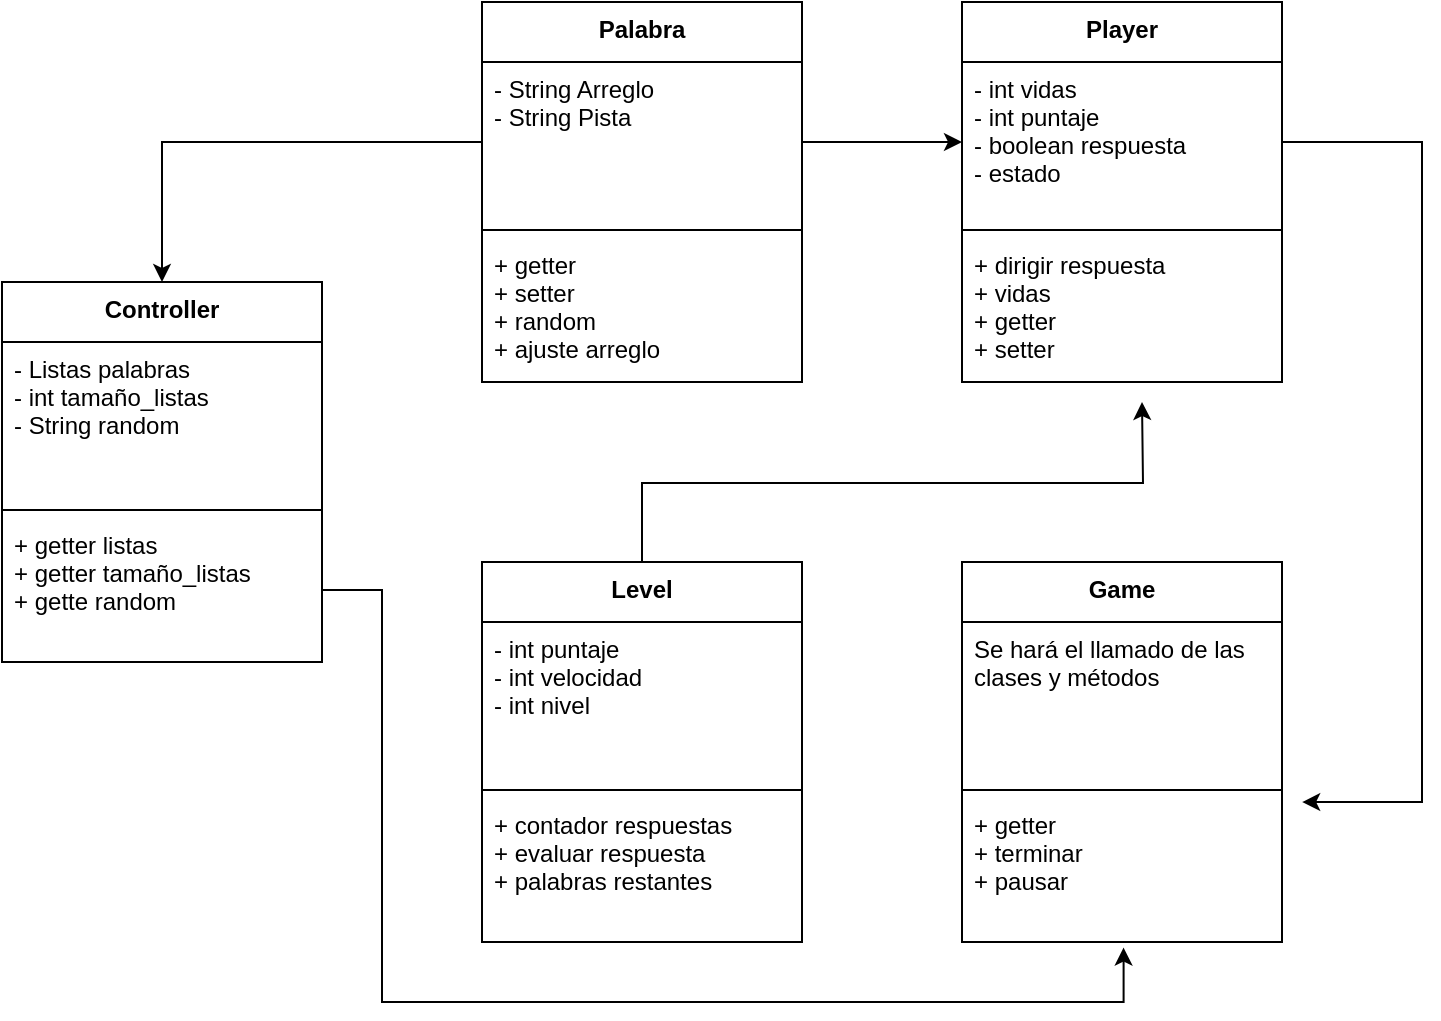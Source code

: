 <mxfile version="14.7.7" type="github">
  <diagram id="43w9GbheBngKeIiX0n0v" name="Page-1">
    <mxGraphModel dx="927" dy="536" grid="1" gridSize="10" guides="1" tooltips="1" connect="1" arrows="1" fold="1" page="1" pageScale="1" pageWidth="1200" pageHeight="1200" math="0" shadow="0">
      <root>
        <mxCell id="0" />
        <mxCell id="1" parent="0" />
        <mxCell id="Ikz4GJOv0Qn3u3sM7c4D-1" value="Palabra" style="swimlane;fontStyle=1;align=center;verticalAlign=top;childLayout=stackLayout;horizontal=1;startSize=30;horizontalStack=0;resizeParent=1;resizeParentMax=0;resizeLast=0;collapsible=1;marginBottom=0;" parent="1" vertex="1">
          <mxGeometry x="440" y="80" width="160" height="190" as="geometry" />
        </mxCell>
        <mxCell id="Ikz4GJOv0Qn3u3sM7c4D-2" value="- String Arreglo&#xa;- String Pista&#xa;&#xa;" style="text;strokeColor=none;fillColor=none;align=left;verticalAlign=top;spacingLeft=4;spacingRight=4;overflow=hidden;rotatable=0;points=[[0,0.5],[1,0.5]];portConstraint=eastwest;" parent="Ikz4GJOv0Qn3u3sM7c4D-1" vertex="1">
          <mxGeometry y="30" width="160" height="80" as="geometry" />
        </mxCell>
        <mxCell id="Ikz4GJOv0Qn3u3sM7c4D-3" value="" style="line;strokeWidth=1;fillColor=none;align=left;verticalAlign=middle;spacingTop=-1;spacingLeft=3;spacingRight=3;rotatable=0;labelPosition=right;points=[];portConstraint=eastwest;" parent="Ikz4GJOv0Qn3u3sM7c4D-1" vertex="1">
          <mxGeometry y="110" width="160" height="8" as="geometry" />
        </mxCell>
        <mxCell id="Ikz4GJOv0Qn3u3sM7c4D-4" value="+ getter&#xa;+ setter&#xa;+ random&#xa;+ ajuste arreglo" style="text;strokeColor=none;fillColor=none;align=left;verticalAlign=top;spacingLeft=4;spacingRight=4;overflow=hidden;rotatable=0;points=[[0,0.5],[1,0.5]];portConstraint=eastwest;" parent="Ikz4GJOv0Qn3u3sM7c4D-1" vertex="1">
          <mxGeometry y="118" width="160" height="72" as="geometry" />
        </mxCell>
        <mxCell id="Ikz4GJOv0Qn3u3sM7c4D-9" value="Player" style="swimlane;fontStyle=1;align=center;verticalAlign=top;childLayout=stackLayout;horizontal=1;startSize=30;horizontalStack=0;resizeParent=1;resizeParentMax=0;resizeLast=0;collapsible=1;marginBottom=0;" parent="1" vertex="1">
          <mxGeometry x="680" y="80" width="160" height="190" as="geometry" />
        </mxCell>
        <mxCell id="Ikz4GJOv0Qn3u3sM7c4D-10" value="- int vidas&#xa;- int puntaje&#xa;- boolean respuesta&#xa;- estado" style="text;strokeColor=none;fillColor=none;align=left;verticalAlign=top;spacingLeft=4;spacingRight=4;overflow=hidden;rotatable=0;points=[[0,0.5],[1,0.5]];portConstraint=eastwest;" parent="Ikz4GJOv0Qn3u3sM7c4D-9" vertex="1">
          <mxGeometry y="30" width="160" height="80" as="geometry" />
        </mxCell>
        <mxCell id="Ikz4GJOv0Qn3u3sM7c4D-11" value="" style="line;strokeWidth=1;fillColor=none;align=left;verticalAlign=middle;spacingTop=-1;spacingLeft=3;spacingRight=3;rotatable=0;labelPosition=right;points=[];portConstraint=eastwest;" parent="Ikz4GJOv0Qn3u3sM7c4D-9" vertex="1">
          <mxGeometry y="110" width="160" height="8" as="geometry" />
        </mxCell>
        <mxCell id="Ikz4GJOv0Qn3u3sM7c4D-12" value="+ dirigir respuesta&#xa;+ vidas&#xa;+ getter&#xa;+ setter" style="text;strokeColor=none;fillColor=none;align=left;verticalAlign=top;spacingLeft=4;spacingRight=4;overflow=hidden;rotatable=0;points=[[0,0.5],[1,0.5]];portConstraint=eastwest;" parent="Ikz4GJOv0Qn3u3sM7c4D-9" vertex="1">
          <mxGeometry y="118" width="160" height="72" as="geometry" />
        </mxCell>
        <mxCell id="Ikz4GJOv0Qn3u3sM7c4D-28" style="edgeStyle=orthogonalEdgeStyle;rounded=0;orthogonalLoop=1;jettySize=auto;html=1;exitX=0.5;exitY=0;exitDx=0;exitDy=0;" parent="1" source="Ikz4GJOv0Qn3u3sM7c4D-13" edge="1">
          <mxGeometry relative="1" as="geometry">
            <mxPoint x="770" y="280" as="targetPoint" />
          </mxGeometry>
        </mxCell>
        <mxCell id="Ikz4GJOv0Qn3u3sM7c4D-13" value="Level" style="swimlane;fontStyle=1;align=center;verticalAlign=top;childLayout=stackLayout;horizontal=1;startSize=30;horizontalStack=0;resizeParent=1;resizeParentMax=0;resizeLast=0;collapsible=1;marginBottom=0;" parent="1" vertex="1">
          <mxGeometry x="440" y="360" width="160" height="190" as="geometry" />
        </mxCell>
        <mxCell id="Ikz4GJOv0Qn3u3sM7c4D-14" value="- int puntaje&#xa;- int velocidad&#xa;- int nivel" style="text;strokeColor=none;fillColor=none;align=left;verticalAlign=top;spacingLeft=4;spacingRight=4;overflow=hidden;rotatable=0;points=[[0,0.5],[1,0.5]];portConstraint=eastwest;" parent="Ikz4GJOv0Qn3u3sM7c4D-13" vertex="1">
          <mxGeometry y="30" width="160" height="80" as="geometry" />
        </mxCell>
        <mxCell id="Ikz4GJOv0Qn3u3sM7c4D-15" value="" style="line;strokeWidth=1;fillColor=none;align=left;verticalAlign=middle;spacingTop=-1;spacingLeft=3;spacingRight=3;rotatable=0;labelPosition=right;points=[];portConstraint=eastwest;" parent="Ikz4GJOv0Qn3u3sM7c4D-13" vertex="1">
          <mxGeometry y="110" width="160" height="8" as="geometry" />
        </mxCell>
        <mxCell id="Ikz4GJOv0Qn3u3sM7c4D-16" value="+ contador respuestas&#xa;+ evaluar respuesta&#xa;+ palabras restantes&#xa;" style="text;strokeColor=none;fillColor=none;align=left;verticalAlign=top;spacingLeft=4;spacingRight=4;overflow=hidden;rotatable=0;points=[[0,0.5],[1,0.5]];portConstraint=eastwest;" parent="Ikz4GJOv0Qn3u3sM7c4D-13" vertex="1">
          <mxGeometry y="118" width="160" height="72" as="geometry" />
        </mxCell>
        <mxCell id="Ikz4GJOv0Qn3u3sM7c4D-17" value="Game" style="swimlane;fontStyle=1;align=center;verticalAlign=top;childLayout=stackLayout;horizontal=1;startSize=30;horizontalStack=0;resizeParent=1;resizeParentMax=0;resizeLast=0;collapsible=1;marginBottom=0;" parent="1" vertex="1">
          <mxGeometry x="680" y="360" width="160" height="190" as="geometry" />
        </mxCell>
        <mxCell id="Ikz4GJOv0Qn3u3sM7c4D-18" value="Se hará el llamado de las &#xa;clases y métodos" style="text;strokeColor=none;fillColor=none;align=left;verticalAlign=top;spacingLeft=4;spacingRight=4;overflow=hidden;rotatable=0;points=[[0,0.5],[1,0.5]];portConstraint=eastwest;" parent="Ikz4GJOv0Qn3u3sM7c4D-17" vertex="1">
          <mxGeometry y="30" width="160" height="80" as="geometry" />
        </mxCell>
        <mxCell id="Ikz4GJOv0Qn3u3sM7c4D-19" value="" style="line;strokeWidth=1;fillColor=none;align=left;verticalAlign=middle;spacingTop=-1;spacingLeft=3;spacingRight=3;rotatable=0;labelPosition=right;points=[];portConstraint=eastwest;" parent="Ikz4GJOv0Qn3u3sM7c4D-17" vertex="1">
          <mxGeometry y="110" width="160" height="8" as="geometry" />
        </mxCell>
        <mxCell id="Ikz4GJOv0Qn3u3sM7c4D-20" value="+ getter&#xa;+ terminar&#xa;+ pausar" style="text;strokeColor=none;fillColor=none;align=left;verticalAlign=top;spacingLeft=4;spacingRight=4;overflow=hidden;rotatable=0;points=[[0,0.5],[1,0.5]];portConstraint=eastwest;" parent="Ikz4GJOv0Qn3u3sM7c4D-17" vertex="1">
          <mxGeometry y="118" width="160" height="72" as="geometry" />
        </mxCell>
        <mxCell id="Ikz4GJOv0Qn3u3sM7c4D-25" style="edgeStyle=orthogonalEdgeStyle;rounded=0;orthogonalLoop=1;jettySize=auto;html=1;exitX=1;exitY=0.5;exitDx=0;exitDy=0;entryX=0;entryY=0.5;entryDx=0;entryDy=0;" parent="1" source="Ikz4GJOv0Qn3u3sM7c4D-2" target="Ikz4GJOv0Qn3u3sM7c4D-10" edge="1">
          <mxGeometry relative="1" as="geometry" />
        </mxCell>
        <mxCell id="Ikz4GJOv0Qn3u3sM7c4D-29" style="edgeStyle=orthogonalEdgeStyle;rounded=0;orthogonalLoop=1;jettySize=auto;html=1;exitX=1;exitY=0.5;exitDx=0;exitDy=0;entryX=1.063;entryY=0.028;entryDx=0;entryDy=0;entryPerimeter=0;" parent="1" source="Ikz4GJOv0Qn3u3sM7c4D-10" target="Ikz4GJOv0Qn3u3sM7c4D-20" edge="1">
          <mxGeometry relative="1" as="geometry">
            <Array as="points">
              <mxPoint x="910" y="150" />
              <mxPoint x="910" y="480" />
            </Array>
          </mxGeometry>
        </mxCell>
        <mxCell id="kwLEKRFEncMM75WlmCVA-1" value="Controller" style="swimlane;fontStyle=1;align=center;verticalAlign=top;childLayout=stackLayout;horizontal=1;startSize=30;horizontalStack=0;resizeParent=1;resizeParentMax=0;resizeLast=0;collapsible=1;marginBottom=0;" vertex="1" parent="1">
          <mxGeometry x="200" y="220" width="160" height="190" as="geometry" />
        </mxCell>
        <mxCell id="kwLEKRFEncMM75WlmCVA-2" value="- Listas palabras&#xa;- int tamaño_listas&#xa;- String random" style="text;strokeColor=none;fillColor=none;align=left;verticalAlign=top;spacingLeft=4;spacingRight=4;overflow=hidden;rotatable=0;points=[[0,0.5],[1,0.5]];portConstraint=eastwest;" vertex="1" parent="kwLEKRFEncMM75WlmCVA-1">
          <mxGeometry y="30" width="160" height="80" as="geometry" />
        </mxCell>
        <mxCell id="kwLEKRFEncMM75WlmCVA-3" value="" style="line;strokeWidth=1;fillColor=none;align=left;verticalAlign=middle;spacingTop=-1;spacingLeft=3;spacingRight=3;rotatable=0;labelPosition=right;points=[];portConstraint=eastwest;" vertex="1" parent="kwLEKRFEncMM75WlmCVA-1">
          <mxGeometry y="110" width="160" height="8" as="geometry" />
        </mxCell>
        <mxCell id="kwLEKRFEncMM75WlmCVA-4" value="+ getter listas&#xa;+ getter tamaño_listas&#xa;+ gette random" style="text;strokeColor=none;fillColor=none;align=left;verticalAlign=top;spacingLeft=4;spacingRight=4;overflow=hidden;rotatable=0;points=[[0,0.5],[1,0.5]];portConstraint=eastwest;" vertex="1" parent="kwLEKRFEncMM75WlmCVA-1">
          <mxGeometry y="118" width="160" height="72" as="geometry" />
        </mxCell>
        <mxCell id="kwLEKRFEncMM75WlmCVA-6" style="edgeStyle=orthogonalEdgeStyle;rounded=0;orthogonalLoop=1;jettySize=auto;html=1;exitX=0;exitY=0.5;exitDx=0;exitDy=0;" edge="1" parent="1" source="Ikz4GJOv0Qn3u3sM7c4D-2" target="kwLEKRFEncMM75WlmCVA-1">
          <mxGeometry relative="1" as="geometry" />
        </mxCell>
        <mxCell id="kwLEKRFEncMM75WlmCVA-7" style="edgeStyle=orthogonalEdgeStyle;rounded=0;orthogonalLoop=1;jettySize=auto;html=1;exitX=1;exitY=0.5;exitDx=0;exitDy=0;entryX=0.505;entryY=1.039;entryDx=0;entryDy=0;entryPerimeter=0;" edge="1" parent="1" source="kwLEKRFEncMM75WlmCVA-4" target="Ikz4GJOv0Qn3u3sM7c4D-20">
          <mxGeometry relative="1" as="geometry">
            <Array as="points">
              <mxPoint x="390" y="374" />
              <mxPoint x="390" y="580" />
              <mxPoint x="761" y="580" />
            </Array>
          </mxGeometry>
        </mxCell>
      </root>
    </mxGraphModel>
  </diagram>
</mxfile>
